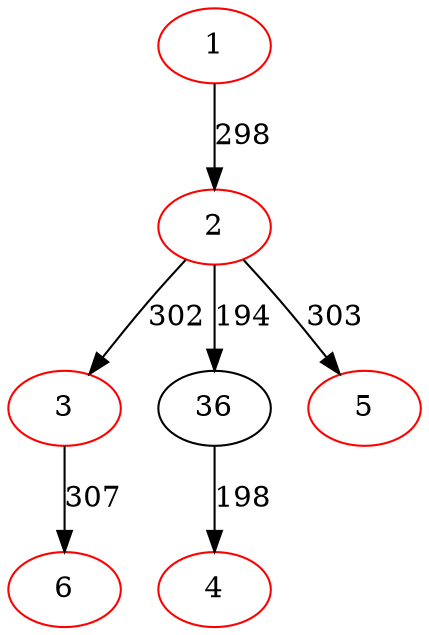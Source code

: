 digraph {
1[color=red]
2[color=red]
3[color=red]
6[color=red]
3->6[label=307]
2->3[label=302]
36[color=black]
4[color=red]
36->4[label=198]
2->36[label=194]
5[color=red]
2->5[label=303]
1->2[label=298]
}